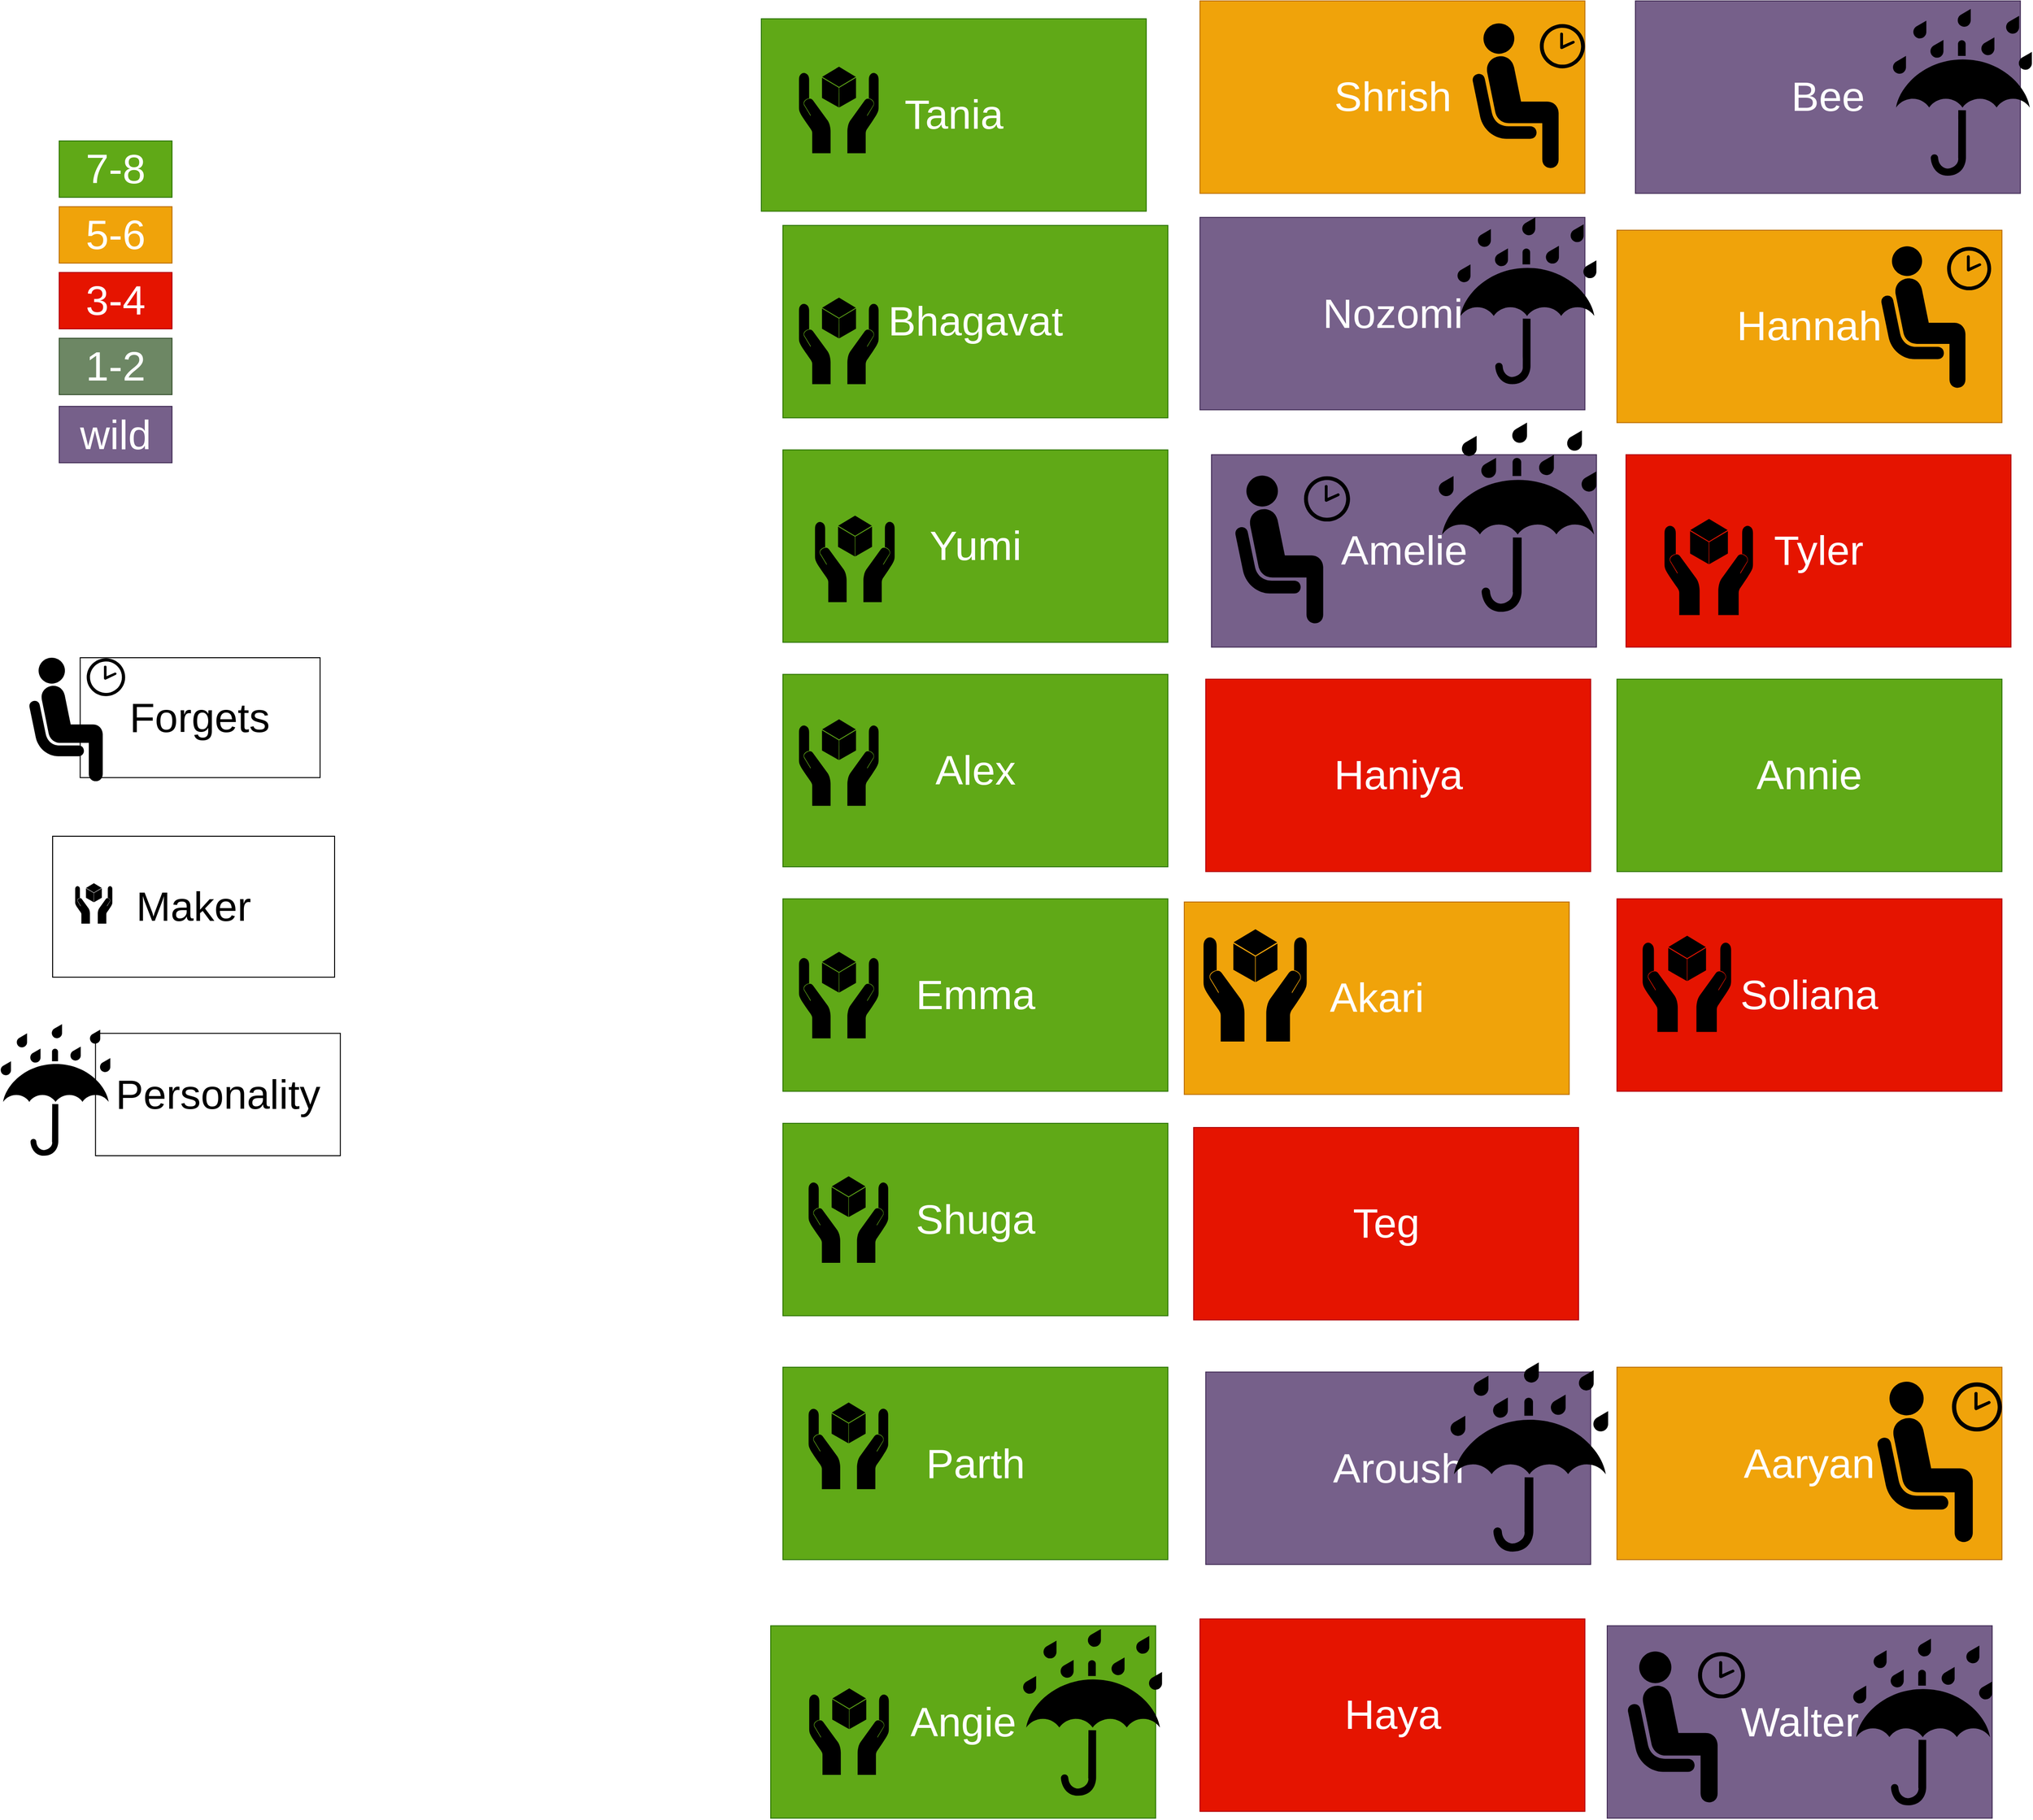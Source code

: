 <mxfile compressed="true" version="14.0.1" type="github"><diagram id="s_-eThFUBS0oR-uJmv-d" name="Page-1"><mxGraphModel dx="5190" dy="3155" grid="1" gridSize="10" guides="1" tooltips="1" connect="1" arrows="1" fold="1" page="1" pageScale="1" pageWidth="3300" pageHeight="2339" math="0" shadow="0"><root><mxCell id="0"/><mxCell id="1" parent="0"/><mxCell id="NkzBu5EcOkuSQL3rG8vL-12" value="7-8" style="rounded=0;whiteSpace=wrap;html=1;fillColor=#60a917;strokeColor=#2D7600;fontColor=#ffffff;fontSize=44;" parent="1" vertex="1"><mxGeometry x="223" y="250" width="120" height="60" as="geometry"/></mxCell><mxCell id="NkzBu5EcOkuSQL3rG8vL-13" value="5-6" style="rounded=0;whiteSpace=wrap;html=1;fillColor=#f0a30a;strokeColor=#BD7000;fontColor=#ffffff;fontSize=44;" parent="1" vertex="1"><mxGeometry x="223" y="320" width="120" height="60" as="geometry"/></mxCell><mxCell id="NkzBu5EcOkuSQL3rG8vL-14" value="3-4" style="rounded=0;whiteSpace=wrap;html=1;fillColor=#e51400;strokeColor=#B20000;fontColor=#ffffff;fontSize=44;" parent="1" vertex="1"><mxGeometry x="223" y="390" width="120" height="60" as="geometry"/></mxCell><mxCell id="NkzBu5EcOkuSQL3rG8vL-15" value="1-2" style="rounded=0;whiteSpace=wrap;html=1;fillColor=#6d8764;strokeColor=#3A5431;fontColor=#ffffff;fontSize=44;" parent="1" vertex="1"><mxGeometry x="223" y="460" width="120" height="60" as="geometry"/></mxCell><mxCell id="NkzBu5EcOkuSQL3rG8vL-16" value="wild" style="rounded=0;whiteSpace=wrap;html=1;fillColor=#76608a;strokeColor=#432D57;fontColor=#ffffff;fontSize=44;" parent="1" vertex="1"><mxGeometry x="223" y="532.5" width="120" height="60" as="geometry"/></mxCell><mxCell id="NkzBu5EcOkuSQL3rG8vL-40" value="" style="group;fontSize=44;" parent="1" vertex="1" connectable="0"><mxGeometry x="190" y="1190" width="332.1" height="140" as="geometry"/></mxCell><mxCell id="NkzBu5EcOkuSQL3rG8vL-41" value="Personality" style="rounded=0;whiteSpace=wrap;html=1;fontSize=44;" parent="NkzBu5EcOkuSQL3rG8vL-40" vertex="1"><mxGeometry x="71.629" y="9.767" width="260.471" height="130.233" as="geometry"/></mxCell><mxCell id="NkzBu5EcOkuSQL3rG8vL-42" value="" style="shape=mxgraph.signs.safety.keep_dry;html=1;pointerEvents=1;fillColor=#000000;strokeColor=none;verticalLabelPosition=bottom;verticalAlign=top;align=center;fontSize=44;" parent="NkzBu5EcOkuSQL3rG8vL-40" vertex="1"><mxGeometry x="-30" width="117.385" height="140" as="geometry"/></mxCell><mxCell id="NkzBu5EcOkuSQL3rG8vL-43" value="" style="group;fontSize=44;" parent="1" vertex="1" connectable="0"><mxGeometry x="190" y="800" width="310.54" height="134" as="geometry"/></mxCell><mxCell id="NkzBu5EcOkuSQL3rG8vL-44" value="Forgets" style="rounded=0;whiteSpace=wrap;html=1;fontSize=44;" parent="NkzBu5EcOkuSQL3rG8vL-43" vertex="1"><mxGeometry x="55.302" width="255.238" height="127.619" as="geometry"/></mxCell><mxCell id="NkzBu5EcOkuSQL3rG8vL-45" value="" style="shape=mxgraph.signs.people.waiting_room_1;html=1;pointerEvents=1;fillColor=#000000;strokeColor=none;verticalLabelPosition=bottom;verticalAlign=top;align=center;fontSize=44;" parent="NkzBu5EcOkuSQL3rG8vL-43" vertex="1"><mxGeometry width="103.18" height="134" as="geometry"/></mxCell><mxCell id="NkzBu5EcOkuSQL3rG8vL-52" value="" style="group;fontSize=44;" parent="1" vertex="1" connectable="0"><mxGeometry x="190" y="990" width="326" height="150" as="geometry"/></mxCell><mxCell id="NkzBu5EcOkuSQL3rG8vL-53" value="Maker" style="rounded=0;whiteSpace=wrap;html=1;fontSize=44;" parent="NkzBu5EcOkuSQL3rG8vL-52" vertex="1"><mxGeometry x="26" width="300" height="150" as="geometry"/></mxCell><mxCell id="NkzBu5EcOkuSQL3rG8vL-54" value="" style="shape=mxgraph.signs.safety.handle_with_care;html=1;pointerEvents=1;fillColor=#000000;strokeColor=none;verticalLabelPosition=bottom;verticalAlign=top;align=center;fontSize=44;" parent="NkzBu5EcOkuSQL3rG8vL-52" vertex="1"><mxGeometry x="50" y="50" width="39.53" height="43" as="geometry"/></mxCell><mxCell id="NkzBu5EcOkuSQL3rG8vL-76" value="Haya" style="rounded=0;whiteSpace=wrap;html=1;fillColor=#e51400;strokeColor=#B20000;fontColor=#ffffff;fontSize=44;" parent="1" vertex="1"><mxGeometry x="1436.688" y="1823.041" width="409.558" height="204.779" as="geometry"/></mxCell><mxCell id="NkzBu5EcOkuSQL3rG8vL-81" value="Haniya" style="rounded=0;whiteSpace=wrap;html=1;fillColor=#e51400;strokeColor=#B20000;fontColor=#ffffff;fontSize=44;" parent="1" vertex="1"><mxGeometry x="1442.832" y="822.847" width="409.558" height="204.779" as="geometry"/></mxCell><mxCell id="NkzBu5EcOkuSQL3rG8vL-82" value="Annie" style="rounded=0;whiteSpace=wrap;html=1;fillColor=#60a917;strokeColor=#2D7600;fontColor=#ffffff;fontSize=44;" parent="1" vertex="1"><mxGeometry x="1880.377" y="822.847" width="409.558" height="204.779" as="geometry"/></mxCell><mxCell id="NkzBu5EcOkuSQL3rG8vL-83" value="Teg" style="rounded=0;whiteSpace=wrap;html=1;fillColor=#e51400;strokeColor=#B20000;fontColor=#ffffff;fontSize=44;" parent="1" vertex="1"><mxGeometry x="1429.997" y="1300.001" width="409.558" height="204.779" as="geometry"/></mxCell><mxCell id="NkzBu5EcOkuSQL3rG8vL-84" value="" style="group;fontSize=44;" parent="1" vertex="1" connectable="0"><mxGeometry x="1870.002" y="1830.287" width="409.558" height="204.779" as="geometry"/></mxCell><mxCell id="NkzBu5EcOkuSQL3rG8vL-85" value="Walter" style="rounded=0;whiteSpace=wrap;html=1;fillColor=#76608a;strokeColor=#432D57;fontColor=#ffffff;fontSize=44;" parent="NkzBu5EcOkuSQL3rG8vL-84" vertex="1"><mxGeometry width="409.558" height="204.779" as="geometry"/></mxCell><mxCell id="NkzBu5EcOkuSQL3rG8vL-86" value="" style="group;fontSize=44;" parent="NkzBu5EcOkuSQL3rG8vL-84" vertex="1" connectable="0"><mxGeometry x="20.478" y="13.652" width="389.081" height="177.475" as="geometry"/></mxCell><mxCell id="NkzBu5EcOkuSQL3rG8vL-87" value="" style="shape=mxgraph.signs.safety.keep_dry;html=1;pointerEvents=1;fillColor=#000000;strokeColor=none;verticalLabelPosition=bottom;verticalAlign=top;align=center;fontSize=44;" parent="NkzBu5EcOkuSQL3rG8vL-86" vertex="1"><mxGeometry x="240.274" width="148.806" height="177.475" as="geometry"/></mxCell><mxCell id="NkzBu5EcOkuSQL3rG8vL-88" value="" style="shape=mxgraph.signs.people.waiting_room_1;html=1;pointerEvents=1;fillColor=#000000;strokeColor=none;verticalLabelPosition=bottom;verticalAlign=top;align=center;fontSize=44;" parent="NkzBu5EcOkuSQL3rG8vL-86" vertex="1"><mxGeometry y="13.652" width="126.144" height="163.823" as="geometry"/></mxCell><mxCell id="NkzBu5EcOkuSQL3rG8vL-89" value="" style="group;fontSize=44;" parent="1" vertex="1" connectable="0"><mxGeometry x="1436.688" y="331.377" width="421.845" height="204.779" as="geometry"/></mxCell><mxCell id="NkzBu5EcOkuSQL3rG8vL-90" value="Nozomi" style="rounded=0;whiteSpace=wrap;html=1;fillColor=#76608a;strokeColor=#432D57;fontColor=#ffffff;fontSize=44;" parent="NkzBu5EcOkuSQL3rG8vL-89" vertex="1"><mxGeometry width="409.558" height="204.779" as="geometry"/></mxCell><mxCell id="NkzBu5EcOkuSQL3rG8vL-91" value="" style="shape=mxgraph.signs.safety.keep_dry;html=1;pointerEvents=1;fillColor=#000000;strokeColor=none;verticalLabelPosition=bottom;verticalAlign=top;align=center;fontSize=44;" parent="NkzBu5EcOkuSQL3rG8vL-89" vertex="1"><mxGeometry x="273.039" width="148.806" height="177.475" as="geometry"/></mxCell><mxCell id="NkzBu5EcOkuSQL3rG8vL-92" value="" style="group;fontSize=44;" parent="1" vertex="1" connectable="0"><mxGeometry x="1900.005" y="100.999" width="421.845" height="204.779" as="geometry"/></mxCell><mxCell id="NkzBu5EcOkuSQL3rG8vL-93" value="Bee" style="rounded=0;whiteSpace=wrap;html=1;fillColor=#76608a;strokeColor=#432D57;fontColor=#ffffff;fontSize=44;" parent="NkzBu5EcOkuSQL3rG8vL-92" vertex="1"><mxGeometry width="409.558" height="204.779" as="geometry"/></mxCell><mxCell id="NkzBu5EcOkuSQL3rG8vL-94" value="" style="shape=mxgraph.signs.safety.keep_dry;html=1;pointerEvents=1;fillColor=#000000;strokeColor=none;verticalLabelPosition=bottom;verticalAlign=top;align=center;fontSize=44;" parent="NkzBu5EcOkuSQL3rG8vL-92" vertex="1"><mxGeometry x="273.039" y="8.532" width="148.806" height="177.475" as="geometry"/></mxCell><mxCell id="NkzBu5EcOkuSQL3rG8vL-95" value="" style="group;fontSize=44;" parent="1" vertex="1" connectable="0"><mxGeometry x="1448.975" y="549.808" width="409.558" height="238.909" as="geometry"/></mxCell><mxCell id="NkzBu5EcOkuSQL3rG8vL-96" value="Amelie" style="rounded=0;whiteSpace=wrap;html=1;fillColor=#76608a;strokeColor=#432D57;fontColor=#ffffff;fontSize=44;" parent="NkzBu5EcOkuSQL3rG8vL-95" vertex="1"><mxGeometry y="34.13" width="409.558" height="204.779" as="geometry"/></mxCell><mxCell id="NkzBu5EcOkuSQL3rG8vL-97" value="" style="group;fontSize=44;" parent="NkzBu5EcOkuSQL3rG8vL-95" vertex="1" connectable="0"><mxGeometry x="23.891" width="385.668" height="216.725" as="geometry"/></mxCell><mxCell id="NkzBu5EcOkuSQL3rG8vL-98" value="" style="shape=mxgraph.signs.safety.keep_dry;html=1;pointerEvents=1;fillColor=#000000;strokeColor=none;verticalLabelPosition=bottom;verticalAlign=top;align=center;fontSize=44;" parent="NkzBu5EcOkuSQL3rG8vL-97" vertex="1"><mxGeometry x="216.827" width="168.84" height="201.366" as="geometry"/></mxCell><mxCell id="NkzBu5EcOkuSQL3rG8vL-99" value="" style="shape=mxgraph.signs.people.waiting_room_1;html=1;pointerEvents=1;fillColor=#000000;strokeColor=none;verticalLabelPosition=bottom;verticalAlign=top;align=center;fontSize=44;" parent="NkzBu5EcOkuSQL3rG8vL-97" vertex="1"><mxGeometry y="56.314" width="123.516" height="160.41" as="geometry"/></mxCell><mxCell id="NkzBu5EcOkuSQL3rG8vL-100" value="" style="group;fontSize=44;" parent="1" vertex="1" connectable="0"><mxGeometry x="1442.828" y="1550.002" width="428.193" height="215.018" as="geometry"/></mxCell><mxCell id="NkzBu5EcOkuSQL3rG8vL-101" value="Aroush" style="rounded=0;whiteSpace=wrap;html=1;fillColor=#76608a;strokeColor=#432D57;fontColor=#ffffff;fontSize=44;" parent="NkzBu5EcOkuSQL3rG8vL-100" vertex="1"><mxGeometry y="10.239" width="409.558" height="204.779" as="geometry"/></mxCell><mxCell id="NkzBu5EcOkuSQL3rG8vL-102" value="" style="shape=mxgraph.signs.safety.keep_dry;html=1;pointerEvents=1;fillColor=#000000;strokeColor=none;verticalLabelPosition=bottom;verticalAlign=top;align=center;fontSize=44;" parent="NkzBu5EcOkuSQL3rG8vL-100" vertex="1"><mxGeometry x="259.387" width="168.806" height="201.366" as="geometry"/></mxCell><mxCell id="NkzBu5EcOkuSQL3rG8vL-103" value="" style="group;fontSize=44;" parent="1" vertex="1" connectable="0"><mxGeometry x="1880.372" y="345.03" width="409.558" height="204.779" as="geometry"/></mxCell><mxCell id="NkzBu5EcOkuSQL3rG8vL-104" value="Hannah" style="rounded=0;whiteSpace=wrap;html=1;fillColor=#f0a30a;strokeColor=#BD7000;fontColor=#ffffff;fontSize=44;" parent="NkzBu5EcOkuSQL3rG8vL-103" vertex="1"><mxGeometry width="409.558" height="204.779" as="geometry"/></mxCell><mxCell id="NkzBu5EcOkuSQL3rG8vL-105" value="" style="shape=mxgraph.signs.people.waiting_room_1;html=1;pointerEvents=1;fillColor=#000000;strokeColor=none;verticalLabelPosition=bottom;verticalAlign=top;align=center;fontSize=44;" parent="NkzBu5EcOkuSQL3rG8vL-103" vertex="1"><mxGeometry x="279.865" y="17.065" width="118.26" height="153.584" as="geometry"/></mxCell><mxCell id="NkzBu5EcOkuSQL3rG8vL-106" value="" style="group;fontSize=44;" parent="1" vertex="1" connectable="0"><mxGeometry x="1880.376" y="1555.12" width="409.558" height="204.779" as="geometry"/></mxCell><mxCell id="NkzBu5EcOkuSQL3rG8vL-107" value="Aaryan" style="rounded=0;whiteSpace=wrap;html=1;fillColor=#f0a30a;strokeColor=#BD7000;fontColor=#ffffff;fontSize=44;" parent="NkzBu5EcOkuSQL3rG8vL-106" vertex="1"><mxGeometry width="409.558" height="204.779" as="geometry"/></mxCell><mxCell id="NkzBu5EcOkuSQL3rG8vL-108" value="" style="shape=mxgraph.signs.people.waiting_room_1;html=1;pointerEvents=1;fillColor=#000000;strokeColor=none;verticalLabelPosition=bottom;verticalAlign=top;align=center;fontSize=44;" parent="NkzBu5EcOkuSQL3rG8vL-106" vertex="1"><mxGeometry x="275.53" y="15.358" width="134.028" height="174.062" as="geometry"/></mxCell><mxCell id="NkzBu5EcOkuSQL3rG8vL-109" value="" style="group;fontSize=44;" parent="1" vertex="1" connectable="0"><mxGeometry x="1436.688" y="101" width="409.558" height="204.779" as="geometry"/></mxCell><mxCell id="NkzBu5EcOkuSQL3rG8vL-110" value="Shrish" style="rounded=0;whiteSpace=wrap;html=1;fillColor=#f0a30a;strokeColor=#BD7000;fontColor=#ffffff;fontSize=44;" parent="NkzBu5EcOkuSQL3rG8vL-109" vertex="1"><mxGeometry width="409.558" height="204.779" as="geometry"/></mxCell><mxCell id="NkzBu5EcOkuSQL3rG8vL-111" value="" style="shape=mxgraph.signs.people.waiting_room_1;html=1;pointerEvents=1;fillColor=#000000;strokeColor=none;verticalLabelPosition=bottom;verticalAlign=top;align=center;fontSize=44;" parent="NkzBu5EcOkuSQL3rG8vL-109" vertex="1"><mxGeometry x="288.67" y="23.891" width="120.888" height="156.997" as="geometry"/></mxCell><mxCell id="NkzBu5EcOkuSQL3rG8vL-118" value="" style="group;fontSize=44;" parent="1" vertex="1" connectable="0"><mxGeometry x="993" y="1555.121" width="409.558" height="204.779" as="geometry"/></mxCell><mxCell id="NkzBu5EcOkuSQL3rG8vL-119" value="Parth" style="rounded=0;whiteSpace=wrap;html=1;fillColor=#60a917;strokeColor=#2D7600;fontColor=#ffffff;fontSize=44;" parent="NkzBu5EcOkuSQL3rG8vL-118" vertex="1"><mxGeometry width="409.558" height="204.779" as="geometry"/></mxCell><mxCell id="NkzBu5EcOkuSQL3rG8vL-120" value="" style="shape=mxgraph.signs.safety.handle_with_care;html=1;pointerEvents=1;fillColor=#000000;strokeColor=none;verticalLabelPosition=bottom;verticalAlign=top;align=center;fontSize=44;" parent="NkzBu5EcOkuSQL3rG8vL-118" vertex="1"><mxGeometry x="27.304" y="37.543" width="84.71" height="92.151" as="geometry"/></mxCell><mxCell id="NkzBu5EcOkuSQL3rG8vL-121" value="" style="group;fontSize=44;" parent="1" vertex="1" connectable="0"><mxGeometry x="1880.377" y="1056.636" width="409.558" height="204.779" as="geometry"/></mxCell><mxCell id="NkzBu5EcOkuSQL3rG8vL-122" value="Soliana" style="rounded=0;whiteSpace=wrap;html=1;fillColor=#e51400;strokeColor=#B20000;fontColor=#ffffff;fontSize=44;" parent="NkzBu5EcOkuSQL3rG8vL-121" vertex="1"><mxGeometry width="409.558" height="204.779" as="geometry"/></mxCell><mxCell id="NkzBu5EcOkuSQL3rG8vL-123" value="" style="shape=mxgraph.signs.safety.handle_with_care;html=1;pointerEvents=1;fillColor=#000000;strokeColor=none;verticalLabelPosition=bottom;verticalAlign=top;align=center;fontSize=44;" parent="NkzBu5EcOkuSQL3rG8vL-121" vertex="1"><mxGeometry x="27.304" y="39.249" width="94.13" height="102.39" as="geometry"/></mxCell><mxCell id="NkzBu5EcOkuSQL3rG8vL-124" value="" style="group;fontSize=44;" parent="1" vertex="1" connectable="0"><mxGeometry x="1889.996" y="583.941" width="409.558" height="204.779" as="geometry"/></mxCell><mxCell id="NkzBu5EcOkuSQL3rG8vL-125" value="Tyler" style="rounded=0;whiteSpace=wrap;html=1;fillColor=#e51400;strokeColor=#B20000;fontColor=#ffffff;fontSize=44;" parent="NkzBu5EcOkuSQL3rG8vL-124" vertex="1"><mxGeometry width="409.558" height="204.779" as="geometry"/></mxCell><mxCell id="NkzBu5EcOkuSQL3rG8vL-126" value="" style="shape=mxgraph.signs.safety.handle_with_care;html=1;pointerEvents=1;fillColor=#000000;strokeColor=none;verticalLabelPosition=bottom;verticalAlign=top;align=center;fontSize=44;" parent="NkzBu5EcOkuSQL3rG8vL-124" vertex="1"><mxGeometry x="40.956" y="68.26" width="94.13" height="102.39" as="geometry"/></mxCell><mxCell id="NkzBu5EcOkuSQL3rG8vL-127" value="" style="group;fontSize=44;" parent="1" vertex="1" connectable="0"><mxGeometry x="1419.998" y="1059.996" width="409.558" height="204.779" as="geometry"/></mxCell><mxCell id="NkzBu5EcOkuSQL3rG8vL-128" value="Akari" style="rounded=0;whiteSpace=wrap;html=1;fillColor=#f0a30a;strokeColor=#BD7000;fontColor=#ffffff;fontSize=44;" parent="NkzBu5EcOkuSQL3rG8vL-127" vertex="1"><mxGeometry width="409.558" height="204.779" as="geometry"/></mxCell><mxCell id="NkzBu5EcOkuSQL3rG8vL-129" value="" style="shape=mxgraph.signs.safety.handle_with_care;html=1;pointerEvents=1;fillColor=#000000;strokeColor=none;verticalLabelPosition=bottom;verticalAlign=top;align=center;fontSize=44;" parent="NkzBu5EcOkuSQL3rG8vL-127" vertex="1"><mxGeometry x="20.478" y="29.01" width="109.796" height="119.455" as="geometry"/></mxCell><mxCell id="NkzBu5EcOkuSQL3rG8vL-130" value="" style="group;fontSize=44;" parent="1" vertex="1" connectable="0"><mxGeometry x="980.003" y="1830.291" width="416.384" height="204.779" as="geometry"/></mxCell><mxCell id="NkzBu5EcOkuSQL3rG8vL-131" value="Angie" style="rounded=0;whiteSpace=wrap;html=1;fillColor=#60a917;strokeColor=#2D7600;fontColor=#ffffff;fontSize=44;" parent="NkzBu5EcOkuSQL3rG8vL-130" vertex="1"><mxGeometry width="409.558" height="204.779" as="geometry"/></mxCell><mxCell id="NkzBu5EcOkuSQL3rG8vL-132" value="" style="shape=mxgraph.signs.safety.keep_dry;html=1;pointerEvents=1;fillColor=#000000;strokeColor=none;verticalLabelPosition=bottom;verticalAlign=top;align=center;fontSize=44;" parent="NkzBu5EcOkuSQL3rG8vL-130" vertex="1"><mxGeometry x="267.578" y="3.413" width="148.806" height="177.475" as="geometry"/></mxCell><mxCell id="NkzBu5EcOkuSQL3rG8vL-133" value="" style="shape=mxgraph.signs.safety.handle_with_care;html=1;pointerEvents=1;fillColor=#000000;strokeColor=none;verticalLabelPosition=bottom;verticalAlign=top;align=center;fontSize=44;" parent="NkzBu5EcOkuSQL3rG8vL-130" vertex="1"><mxGeometry x="40.956" y="66.553" width="84.71" height="92.151" as="geometry"/></mxCell><mxCell id="KHVAhowE8Oyq_OLC6eID-3" value="" style="group" vertex="1" connectable="0" parent="1"><mxGeometry x="970" y="120" width="409.558" height="204.779" as="geometry"/></mxCell><mxCell id="NkzBu5EcOkuSQL3rG8vL-74" value="Tania" style="rounded=0;whiteSpace=wrap;html=1;fillColor=#60a917;strokeColor=#2D7600;fontColor=#ffffff;fontSize=44;" parent="KHVAhowE8Oyq_OLC6eID-3" vertex="1"><mxGeometry width="409.558" height="204.779" as="geometry"/></mxCell><mxCell id="NkzBu5EcOkuSQL3rG8vL-117" value="" style="shape=mxgraph.signs.safety.handle_with_care;html=1;pointerEvents=1;fillColor=#000000;strokeColor=none;verticalLabelPosition=bottom;verticalAlign=top;align=center;fontSize=44;container=1;" parent="KHVAhowE8Oyq_OLC6eID-3" vertex="1"><mxGeometry x="40.065" y="50.966" width="84.71" height="92.151" as="geometry"/></mxCell><mxCell id="KHVAhowE8Oyq_OLC6eID-4" value="" style="group" vertex="1" connectable="0" parent="1"><mxGeometry x="993" y="339.909" width="409.558" height="204.779" as="geometry"/></mxCell><mxCell id="NkzBu5EcOkuSQL3rG8vL-78" value="Bhagavat" style="rounded=0;whiteSpace=wrap;html=1;fillColor=#60a917;strokeColor=#2D7600;fontColor=#ffffff;fontSize=44;" parent="KHVAhowE8Oyq_OLC6eID-4" vertex="1"><mxGeometry width="409.558" height="204.779" as="geometry"/></mxCell><mxCell id="NkzBu5EcOkuSQL3rG8vL-116" value="" style="shape=mxgraph.signs.safety.handle_with_care;html=1;pointerEvents=1;fillColor=#000000;strokeColor=none;verticalLabelPosition=bottom;verticalAlign=top;align=center;fontSize=44;" parent="KHVAhowE8Oyq_OLC6eID-4" vertex="1"><mxGeometry x="17.065" y="76.792" width="84.71" height="92.151" as="geometry"/></mxCell><mxCell id="KHVAhowE8Oyq_OLC6eID-5" value="" style="group" vertex="1" connectable="0" parent="1"><mxGeometry x="993" y="578.818" width="409.558" height="204.779" as="geometry"/></mxCell><mxCell id="NkzBu5EcOkuSQL3rG8vL-77" value="Yumi" style="rounded=0;whiteSpace=wrap;html=1;fillColor=#60a917;strokeColor=#2D7600;fontColor=#ffffff;fontSize=44;" parent="KHVAhowE8Oyq_OLC6eID-5" vertex="1"><mxGeometry width="409.558" height="204.779" as="geometry"/></mxCell><mxCell id="NkzBu5EcOkuSQL3rG8vL-115" value="" style="shape=mxgraph.signs.safety.handle_with_care;html=1;pointerEvents=1;fillColor=#000000;strokeColor=none;verticalLabelPosition=bottom;verticalAlign=top;align=center;fontSize=44;" parent="KHVAhowE8Oyq_OLC6eID-5" vertex="1"><mxGeometry x="34.13" y="69.966" width="84.71" height="92.151" as="geometry"/></mxCell><mxCell id="KHVAhowE8Oyq_OLC6eID-6" value="" style="group" vertex="1" connectable="0" parent="1"><mxGeometry x="993" y="817.727" width="409.558" height="204.779" as="geometry"/></mxCell><mxCell id="NkzBu5EcOkuSQL3rG8vL-80" value="Alex" style="rounded=0;whiteSpace=wrap;html=1;fillColor=#60a917;strokeColor=#2D7600;fontColor=#ffffff;fontSize=44;" parent="KHVAhowE8Oyq_OLC6eID-6" vertex="1"><mxGeometry width="409.558" height="204.779" as="geometry"/></mxCell><mxCell id="NkzBu5EcOkuSQL3rG8vL-114" value="" style="shape=mxgraph.signs.safety.handle_with_care;html=1;pointerEvents=1;fillColor=#000000;strokeColor=none;verticalLabelPosition=bottom;verticalAlign=top;align=center;fontSize=44;" parent="KHVAhowE8Oyq_OLC6eID-6" vertex="1"><mxGeometry x="17.065" y="47.782" width="84.71" height="92.151" as="geometry"/></mxCell><mxCell id="KHVAhowE8Oyq_OLC6eID-7" value="" style="group" vertex="1" connectable="0" parent="1"><mxGeometry x="993" y="1056.636" width="409.558" height="204.779" as="geometry"/></mxCell><mxCell id="NkzBu5EcOkuSQL3rG8vL-79" value="Emma" style="rounded=0;whiteSpace=wrap;html=1;fillColor=#60a917;strokeColor=#2D7600;fontColor=#ffffff;fontSize=44;" parent="KHVAhowE8Oyq_OLC6eID-7" vertex="1"><mxGeometry width="409.558" height="204.779" as="geometry"/></mxCell><mxCell id="NkzBu5EcOkuSQL3rG8vL-113" value="" style="shape=mxgraph.signs.safety.handle_with_care;html=1;pointerEvents=1;fillColor=#000000;strokeColor=none;verticalLabelPosition=bottom;verticalAlign=top;align=center;fontSize=44;" parent="KHVAhowE8Oyq_OLC6eID-7" vertex="1"><mxGeometry x="17.065" y="56.314" width="84.71" height="92.151" as="geometry"/></mxCell><mxCell id="KHVAhowE8Oyq_OLC6eID-8" value="" style="group" vertex="1" connectable="0" parent="1"><mxGeometry x="993" y="1295.546" width="409.558" height="204.779" as="geometry"/></mxCell><mxCell id="NkzBu5EcOkuSQL3rG8vL-75" value="Shuga" style="rounded=0;whiteSpace=wrap;html=1;fillColor=#60a917;strokeColor=#2D7600;fontColor=#ffffff;fontSize=44;" parent="KHVAhowE8Oyq_OLC6eID-8" vertex="1"><mxGeometry width="409.558" height="204.779" as="geometry"/></mxCell><mxCell id="NkzBu5EcOkuSQL3rG8vL-112" value="" style="shape=mxgraph.signs.safety.handle_with_care;html=1;pointerEvents=1;fillColor=#000000;strokeColor=none;verticalLabelPosition=bottom;verticalAlign=top;align=center;fontSize=44;" parent="KHVAhowE8Oyq_OLC6eID-8" vertex="1"><mxGeometry x="27.304" y="56.314" width="84.71" height="92.151" as="geometry"/></mxCell></root></mxGraphModel></diagram></mxfile>